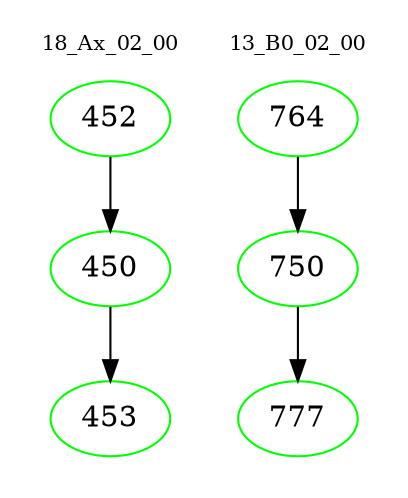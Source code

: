 digraph{
subgraph cluster_0 {
color = white
label = "18_Ax_02_00";
fontsize=10;
T0_452 [label="452", color="green"]
T0_452 -> T0_450 [color="black"]
T0_450 [label="450", color="green"]
T0_450 -> T0_453 [color="black"]
T0_453 [label="453", color="green"]
}
subgraph cluster_1 {
color = white
label = "13_B0_02_00";
fontsize=10;
T1_764 [label="764", color="green"]
T1_764 -> T1_750 [color="black"]
T1_750 [label="750", color="green"]
T1_750 -> T1_777 [color="black"]
T1_777 [label="777", color="green"]
}
}
